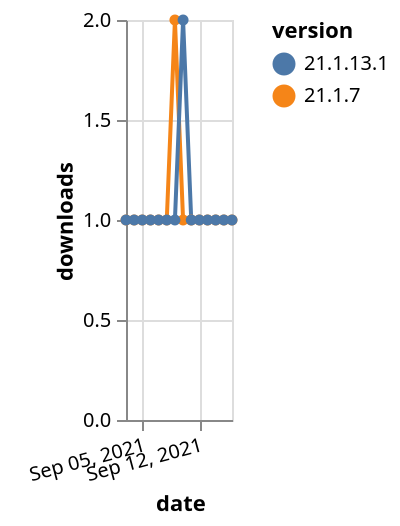 {"$schema": "https://vega.github.io/schema/vega-lite/v5.json", "description": "A simple bar chart with embedded data.", "data": {"values": [{"date": "2021-09-03", "total": 127, "delta": 1, "version": "21.1.7"}, {"date": "2021-09-04", "total": 128, "delta": 1, "version": "21.1.7"}, {"date": "2021-09-05", "total": 129, "delta": 1, "version": "21.1.7"}, {"date": "2021-09-06", "total": 130, "delta": 1, "version": "21.1.7"}, {"date": "2021-09-07", "total": 131, "delta": 1, "version": "21.1.7"}, {"date": "2021-09-08", "total": 132, "delta": 1, "version": "21.1.7"}, {"date": "2021-09-09", "total": 134, "delta": 2, "version": "21.1.7"}, {"date": "2021-09-10", "total": 135, "delta": 1, "version": "21.1.7"}, {"date": "2021-09-11", "total": 136, "delta": 1, "version": "21.1.7"}, {"date": "2021-09-12", "total": 137, "delta": 1, "version": "21.1.7"}, {"date": "2021-09-13", "total": 138, "delta": 1, "version": "21.1.7"}, {"date": "2021-09-14", "total": 139, "delta": 1, "version": "21.1.7"}, {"date": "2021-09-15", "total": 140, "delta": 1, "version": "21.1.7"}, {"date": "2021-09-16", "total": 141, "delta": 1, "version": "21.1.7"}, {"date": "2021-09-03", "total": 154, "delta": 1, "version": "21.1.13.1"}, {"date": "2021-09-04", "total": 155, "delta": 1, "version": "21.1.13.1"}, {"date": "2021-09-05", "total": 156, "delta": 1, "version": "21.1.13.1"}, {"date": "2021-09-06", "total": 157, "delta": 1, "version": "21.1.13.1"}, {"date": "2021-09-07", "total": 158, "delta": 1, "version": "21.1.13.1"}, {"date": "2021-09-08", "total": 159, "delta": 1, "version": "21.1.13.1"}, {"date": "2021-09-09", "total": 160, "delta": 1, "version": "21.1.13.1"}, {"date": "2021-09-10", "total": 162, "delta": 2, "version": "21.1.13.1"}, {"date": "2021-09-11", "total": 163, "delta": 1, "version": "21.1.13.1"}, {"date": "2021-09-12", "total": 164, "delta": 1, "version": "21.1.13.1"}, {"date": "2021-09-13", "total": 165, "delta": 1, "version": "21.1.13.1"}, {"date": "2021-09-14", "total": 166, "delta": 1, "version": "21.1.13.1"}, {"date": "2021-09-15", "total": 167, "delta": 1, "version": "21.1.13.1"}, {"date": "2021-09-16", "total": 168, "delta": 1, "version": "21.1.13.1"}]}, "width": "container", "mark": {"type": "line", "point": {"filled": true}}, "encoding": {"x": {"field": "date", "type": "temporal", "timeUnit": "yearmonthdate", "title": "date", "axis": {"labelAngle": -15}}, "y": {"field": "delta", "type": "quantitative", "title": "downloads"}, "color": {"field": "version", "type": "nominal"}, "tooltip": {"field": "delta"}}}